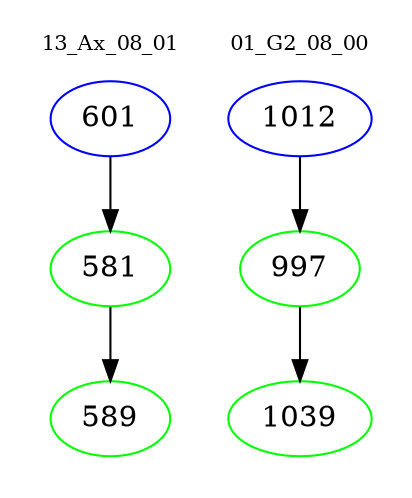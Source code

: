 digraph{
subgraph cluster_0 {
color = white
label = "13_Ax_08_01";
fontsize=10;
T0_601 [label="601", color="blue"]
T0_601 -> T0_581 [color="black"]
T0_581 [label="581", color="green"]
T0_581 -> T0_589 [color="black"]
T0_589 [label="589", color="green"]
}
subgraph cluster_1 {
color = white
label = "01_G2_08_00";
fontsize=10;
T1_1012 [label="1012", color="blue"]
T1_1012 -> T1_997 [color="black"]
T1_997 [label="997", color="green"]
T1_997 -> T1_1039 [color="black"]
T1_1039 [label="1039", color="green"]
}
}
